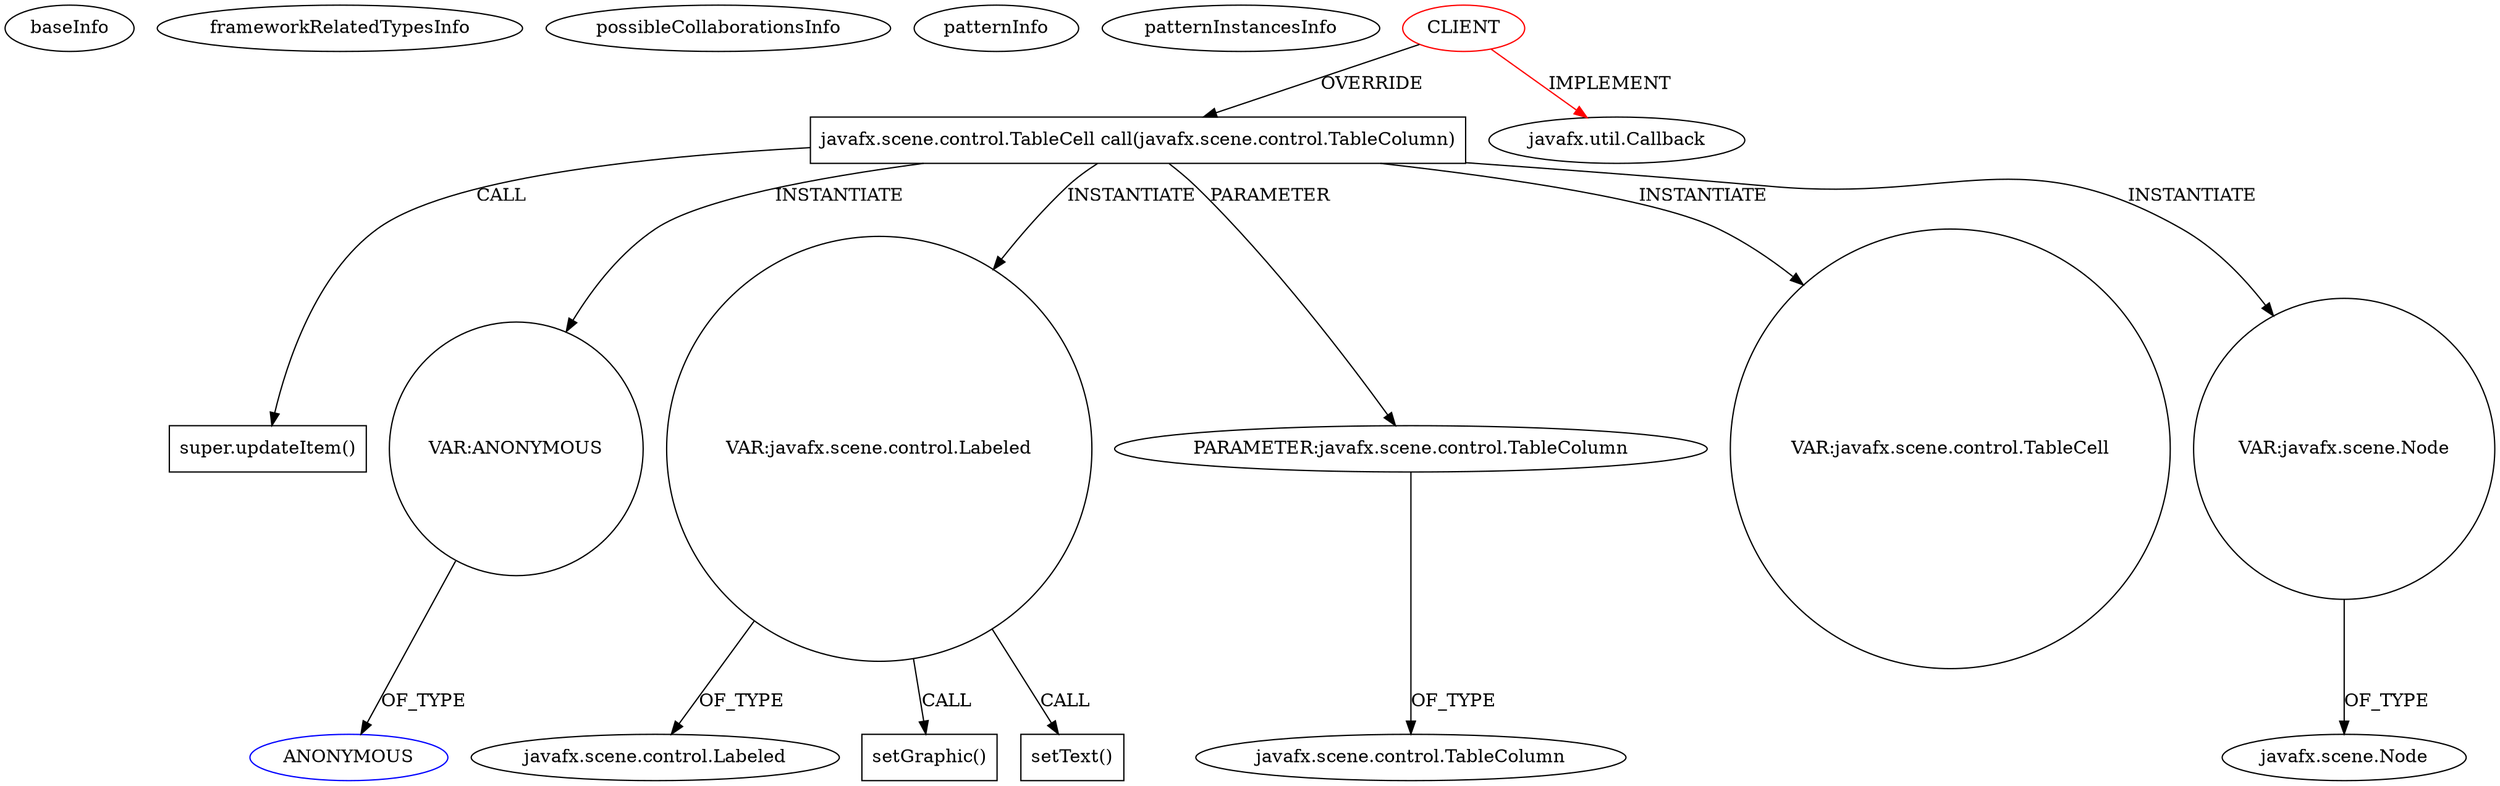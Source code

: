 digraph {
baseInfo[graphId=2283,category="pattern",isAnonymous=false,possibleRelation=false]
frameworkRelatedTypesInfo[0="javafx.util.Callback"]
possibleCollaborationsInfo[]
patternInfo[frequency=2.0,patternRootClient=0]
patternInstancesInfo[0="Xesenix-graph-editor~/Xesenix-graph-editor/graph-editor-master/src/main/java/pl/xesenix/scene/control/cell/TextBoxCellFactory.java~TextBoxCellFactory~1628",1="djapal-sfvchecker~/djapal-sfvchecker/sfvchecker-master/src/gr/djapal/sfv/custom/SFVCellFactory.java~SFVCellFactory~2518"]
10[label="super.updateItem()",vertexType="SUPER_CALL",isFrameworkType=false,shape=box]
2[label="javafx.scene.control.TableCell call(javafx.scene.control.TableColumn)",vertexType="OVERRIDING_METHOD_DECLARATION",isFrameworkType=false,shape=box]
7[label="VAR:ANONYMOUS",vertexType="VARIABLE_EXPRESION",isFrameworkType=false,shape=circle]
8[label="ANONYMOUS",vertexType="REFERENCE_ANONYMOUS_DECLARATION",isFrameworkType=false,color=blue]
0[label="CLIENT",vertexType="ROOT_CLIENT_CLASS_DECLARATION",isFrameworkType=false,color=red]
1[label="javafx.util.Callback",vertexType="FRAMEWORK_INTERFACE_TYPE",isFrameworkType=false]
11[label="VAR:javafx.scene.control.Labeled",vertexType="VARIABLE_EXPRESION",isFrameworkType=false,shape=circle]
13[label="javafx.scene.control.Labeled",vertexType="FRAMEWORK_CLASS_TYPE",isFrameworkType=false]
15[label="setGraphic()",vertexType="INSIDE_CALL",isFrameworkType=false,shape=box]
12[label="setText()",vertexType="INSIDE_CALL",isFrameworkType=false,shape=box]
4[label="PARAMETER:javafx.scene.control.TableColumn",vertexType="PARAMETER_DECLARATION",isFrameworkType=false]
16[label="VAR:javafx.scene.control.TableCell",vertexType="VARIABLE_EXPRESION",isFrameworkType=false,shape=circle]
5[label="javafx.scene.control.TableColumn",vertexType="FRAMEWORK_CLASS_TYPE",isFrameworkType=false]
22[label="VAR:javafx.scene.Node",vertexType="VARIABLE_EXPRESION",isFrameworkType=false,shape=circle]
24[label="javafx.scene.Node",vertexType="FRAMEWORK_CLASS_TYPE",isFrameworkType=false]
2->10[label="CALL"]
2->22[label="INSTANTIATE"]
0->1[label="IMPLEMENT",color=red]
0->2[label="OVERRIDE"]
22->24[label="OF_TYPE"]
2->16[label="INSTANTIATE"]
7->8[label="OF_TYPE"]
2->11[label="INSTANTIATE"]
11->12[label="CALL"]
11->13[label="OF_TYPE"]
2->4[label="PARAMETER"]
11->15[label="CALL"]
4->5[label="OF_TYPE"]
2->7[label="INSTANTIATE"]
}
